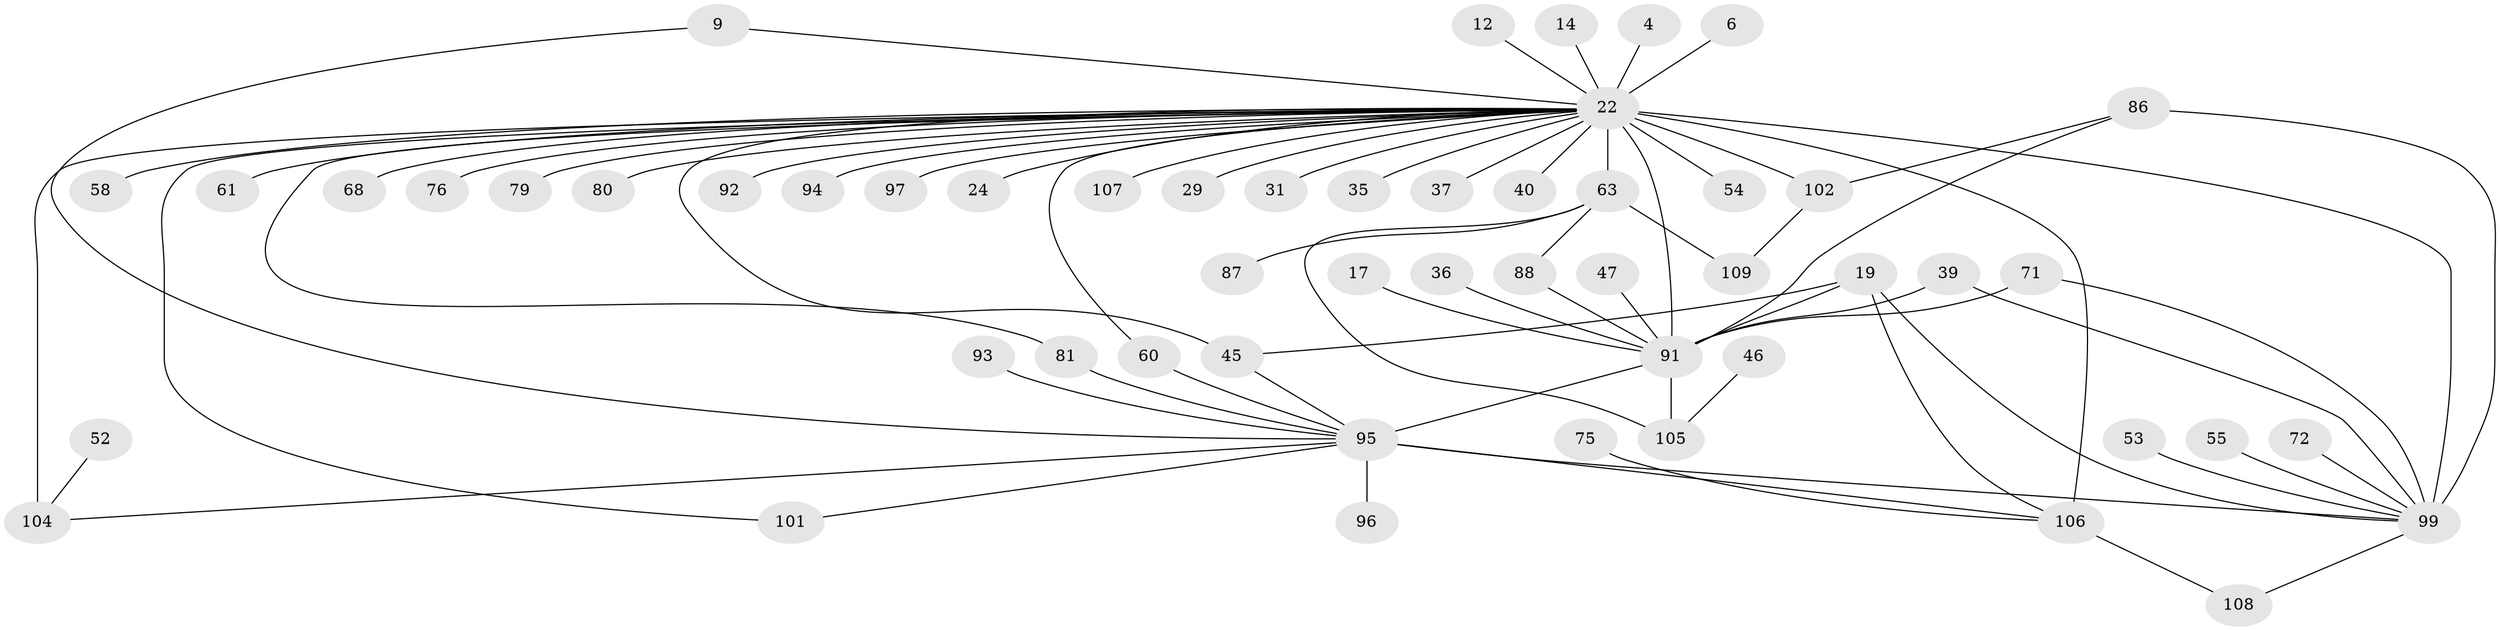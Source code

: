 // original degree distribution, {3: 0.11926605504587157, 28: 0.009174311926605505, 11: 0.009174311926605505, 1: 0.3577981651376147, 26: 0.009174311926605505, 9: 0.045871559633027525, 2: 0.29357798165137616, 16: 0.009174311926605505, 4: 0.09174311926605505, 5: 0.01834862385321101, 7: 0.01834862385321101, 6: 0.009174311926605505, 8: 0.009174311926605505}
// Generated by graph-tools (version 1.1) at 2025/47/03/09/25 04:47:25]
// undirected, 54 vertices, 72 edges
graph export_dot {
graph [start="1"]
  node [color=gray90,style=filled];
  4;
  6;
  9;
  12;
  14;
  17;
  19 [super="+13"];
  22 [super="+3+5+16"];
  24;
  29;
  31;
  35;
  36;
  37;
  39;
  40;
  45;
  46;
  47;
  52;
  53;
  54;
  55;
  58;
  60;
  61;
  63 [super="+28+1+26"];
  68;
  71 [super="+23"];
  72;
  75;
  76 [super="+38"];
  79 [super="+43"];
  80;
  81;
  86 [super="+49"];
  87;
  88;
  91 [super="+65+8+10+85"];
  92;
  93;
  94;
  95 [super="+90+59+64"];
  96;
  97;
  99 [super="+66+77+82"];
  101 [super="+74"];
  102 [super="+32+70+84"];
  104 [super="+98+100+20"];
  105 [super="+33+103"];
  106 [super="+89+41+73"];
  107;
  108;
  109;
  4 -- 22;
  6 -- 22;
  9 -- 95;
  9 -- 22;
  12 -- 22;
  14 -- 22;
  17 -- 91 [weight=2];
  19 -- 45;
  19 -- 106;
  19 -- 91;
  19 -- 99;
  22 -- 79 [weight=2];
  22 -- 54 [weight=2];
  22 -- 60;
  22 -- 63 [weight=5];
  22 -- 68;
  22 -- 81;
  22 -- 24;
  22 -- 31;
  22 -- 35;
  22 -- 37;
  22 -- 107;
  22 -- 58;
  22 -- 61;
  22 -- 106 [weight=5];
  22 -- 102 [weight=4];
  22 -- 104 [weight=4];
  22 -- 91 [weight=8];
  22 -- 99 [weight=8];
  22 -- 76;
  22 -- 80 [weight=2];
  22 -- 92;
  22 -- 29;
  22 -- 94;
  22 -- 97;
  22 -- 101;
  22 -- 40;
  22 -- 45 [weight=2];
  36 -- 91;
  39 -- 91;
  39 -- 99;
  45 -- 95;
  46 -- 105;
  47 -- 91;
  52 -- 104;
  53 -- 99;
  55 -- 99;
  60 -- 95;
  63 -- 87;
  63 -- 88;
  63 -- 105 [weight=2];
  63 -- 109;
  71 -- 91;
  71 -- 99;
  72 -- 99;
  75 -- 106;
  81 -- 95;
  86 -- 91 [weight=2];
  86 -- 99;
  86 -- 102;
  88 -- 91;
  91 -- 105 [weight=2];
  91 -- 95 [weight=4];
  93 -- 95;
  95 -- 96;
  95 -- 106;
  95 -- 104;
  95 -- 101;
  95 -- 99 [weight=2];
  99 -- 108;
  102 -- 109;
  106 -- 108;
}

